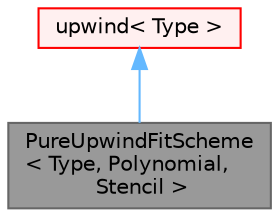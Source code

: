 digraph "PureUpwindFitScheme&lt; Type, Polynomial, Stencil &gt;"
{
 // LATEX_PDF_SIZE
  bgcolor="transparent";
  edge [fontname=Helvetica,fontsize=10,labelfontname=Helvetica,labelfontsize=10];
  node [fontname=Helvetica,fontsize=10,shape=box,height=0.2,width=0.4];
  Node1 [id="Node000001",label="PureUpwindFitScheme\l\< Type, Polynomial,\l Stencil \>",height=0.2,width=0.4,color="gray40", fillcolor="grey60", style="filled", fontcolor="black",tooltip="Upwind biased fit surface interpolation scheme that applies an explicit correction to upwind."];
  Node2 -> Node1 [id="edge1_Node000001_Node000002",dir="back",color="steelblue1",style="solid",tooltip=" "];
  Node2 [id="Node000002",label="upwind\< Type \>",height=0.2,width=0.4,color="red", fillcolor="#FFF0F0", style="filled",URL="$classFoam_1_1upwind.html",tooltip="Upwind differencing scheme class."];
}
